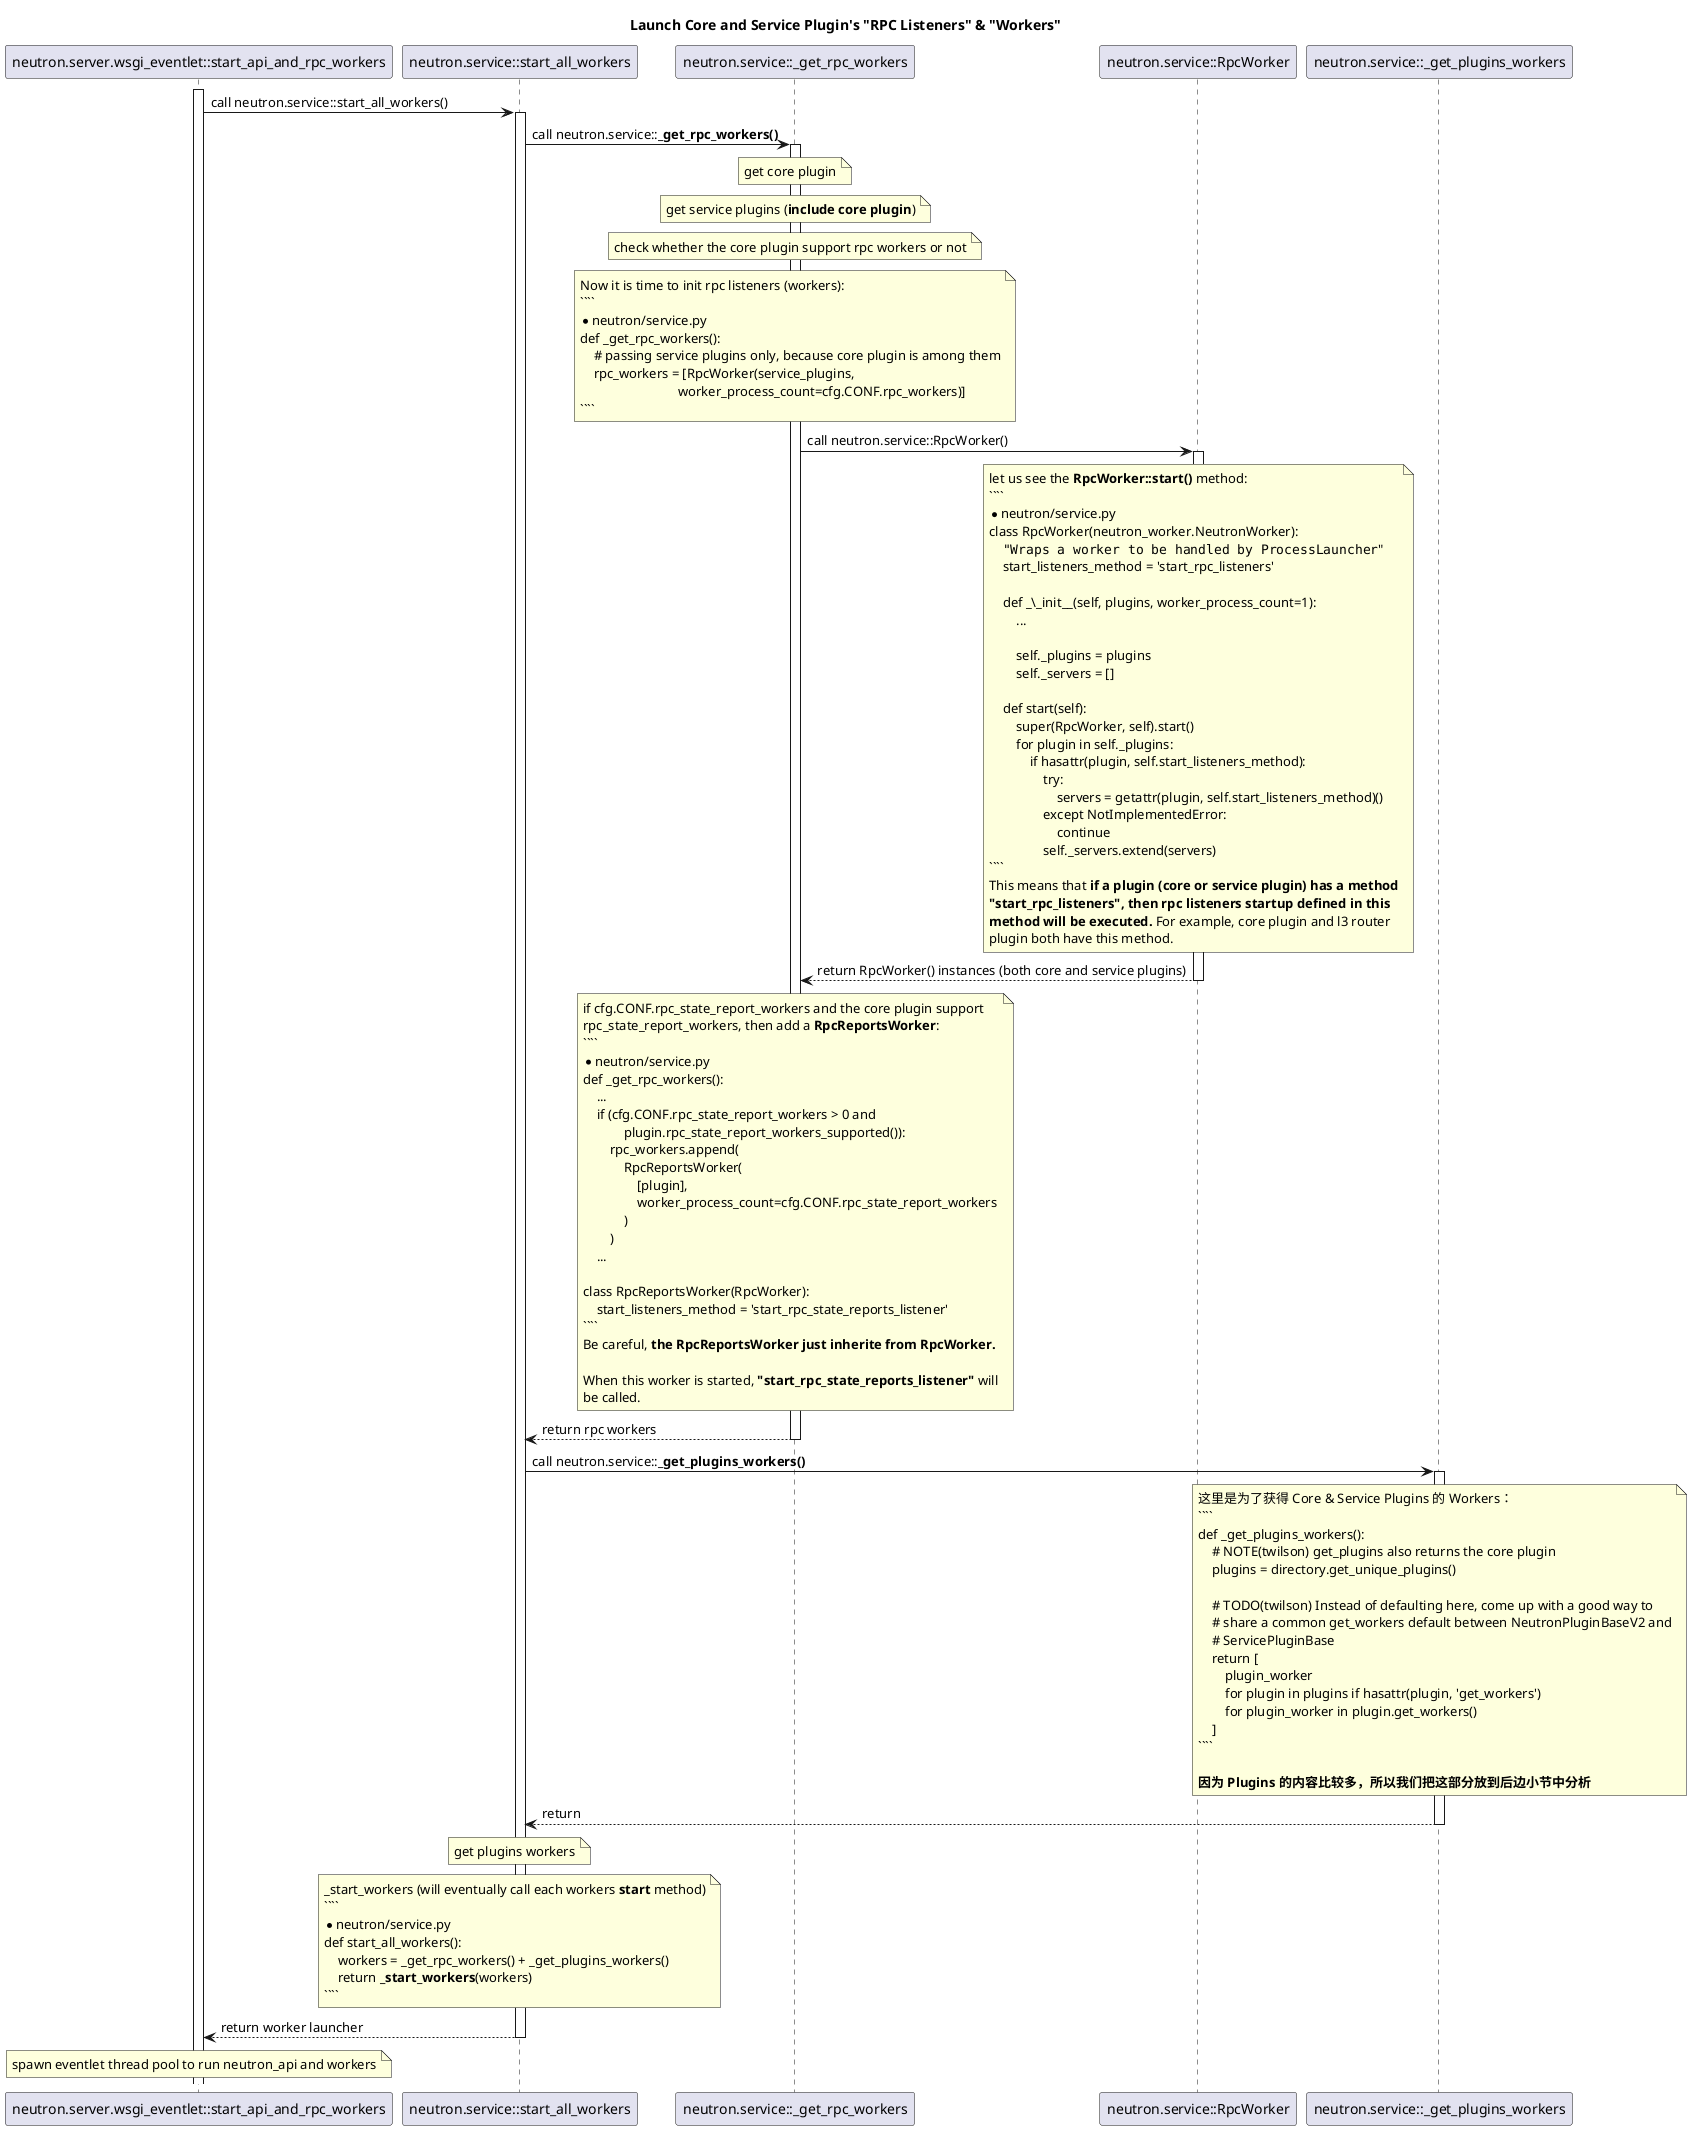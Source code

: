@startuml

title Launch Core and Service Plugin's "RPC Listeners" & "Workers"

participant start_api_and_rpc_workers as "neutron.server.wsgi_eventlet::start_api_and_rpc_workers"
participant start_all_workers as "neutron.service::start_all_workers"
participant get_rpc_workers as "neutron.service::_get_rpc_workers"
participant rpc_worker as "neutron.service::RpcWorker"
participant get_plugins_workers as "neutron.service::_get_plugins_workers"

activate start_api_and_rpc_workers
start_api_and_rpc_workers->start_all_workers: call neutron.service::start_all_workers()

activate start_all_workers
start_all_workers->get_rpc_workers: call neutron.service::**_get_rpc_workers()**

activate get_rpc_workers
note over get_rpc_workers: get core plugin
note over get_rpc_workers: get service plugins (**include core plugin**)
note over get_rpc_workers: check whether the core plugin support rpc workers or not
note over get_rpc_workers
Now it is time to init rpc listeners (workers):
````
* neutron/service.py
def _get_rpc_workers():
    # passing service plugins only, because core plugin is among them
    rpc_workers = [RpcWorker(service_plugins,
                             worker_process_count=cfg.CONF.rpc_workers)]
````
end note

get_rpc_workers->rpc_worker: call neutron.service::RpcWorker()

activate rpc_worker
note over rpc_worker
let us see the **RpcWorker::start()** method:
````
* neutron/service.py
class RpcWorker(neutron_worker.NeutronWorker):
    """Wraps a worker to be handled by ProcessLauncher"""
    start_listeners_method = 'start_rpc_listeners'

    def _\_init__(self, plugins, worker_process_count=1):
        ...

        self._plugins = plugins
        self._servers = []

    def start(self):
        super(RpcWorker, self).start()
        for plugin in self._plugins:
            if hasattr(plugin, self.start_listeners_method):
                try:
                    servers = getattr(plugin, self.start_listeners_method)()
                except NotImplementedError:
                    continue
                self._servers.extend(servers)
````
This means that **if a plugin (core or service plugin) has a method**
**"start_rpc_listeners", then rpc listeners startup defined in this**
**method will be executed.** For example, core plugin and l3 router 
plugin both have this method.
end note

rpc_worker-->get_rpc_workers: return RpcWorker() instances (both core and service plugins)
deactivate rpc_worker

note over get_rpc_workers
if cfg.CONF.rpc_state_report_workers and the core plugin support
rpc_state_report_workers, then add a **RpcReportsWorker**:
````
* neutron/service.py
def _get_rpc_workers():
    ...
    if (cfg.CONF.rpc_state_report_workers > 0 and
            plugin.rpc_state_report_workers_supported()):
        rpc_workers.append(
            RpcReportsWorker(
                [plugin],
                worker_process_count=cfg.CONF.rpc_state_report_workers
            )
        )
    ...

class RpcReportsWorker(RpcWorker):
    start_listeners_method = 'start_rpc_state_reports_listener'
````
Be careful, **the RpcReportsWorker just inherite from RpcWorker.**

When this worker is started, **"start_rpc_state_reports_listener"** will
be called.
end note

get_rpc_workers-->start_all_workers: return rpc workers
deactivate get_rpc_workers

start_all_workers->get_plugins_workers: call neutron.service::**_get_plugins_workers()**

activate get_plugins_workers
note over get_plugins_workers
这里是为了获得 Core & Service Plugins 的 Workers：
````
def _get_plugins_workers():
    # NOTE(twilson) get_plugins also returns the core plugin
    plugins = directory.get_unique_plugins()

    # TODO(twilson) Instead of defaulting here, come up with a good way to
    # share a common get_workers default between NeutronPluginBaseV2 and
    # ServicePluginBase
    return [
        plugin_worker
        for plugin in plugins if hasattr(plugin, 'get_workers')
        for plugin_worker in plugin.get_workers()
    ]
````

**因为 Plugins 的内容比较多，所以我们把这部分放到后边小节中分析**
end note

get_plugins_workers-->start_all_workers: return
deactivate get_plugins_workers

note over start_all_workers: get plugins workers
note over start_all_workers
_start_workers (will eventually call each workers **start** method)
````
* neutron/service.py
def start_all_workers():
    workers = _get_rpc_workers() + _get_plugins_workers()
    return **_start_workers**(workers)
````
end note

start_all_workers-->start_api_and_rpc_workers: return worker launcher
deactivate start_all_workers

note over start_api_and_rpc_workers
spawn eventlet thread pool to run neutron_api and workers
end note

@enduml
